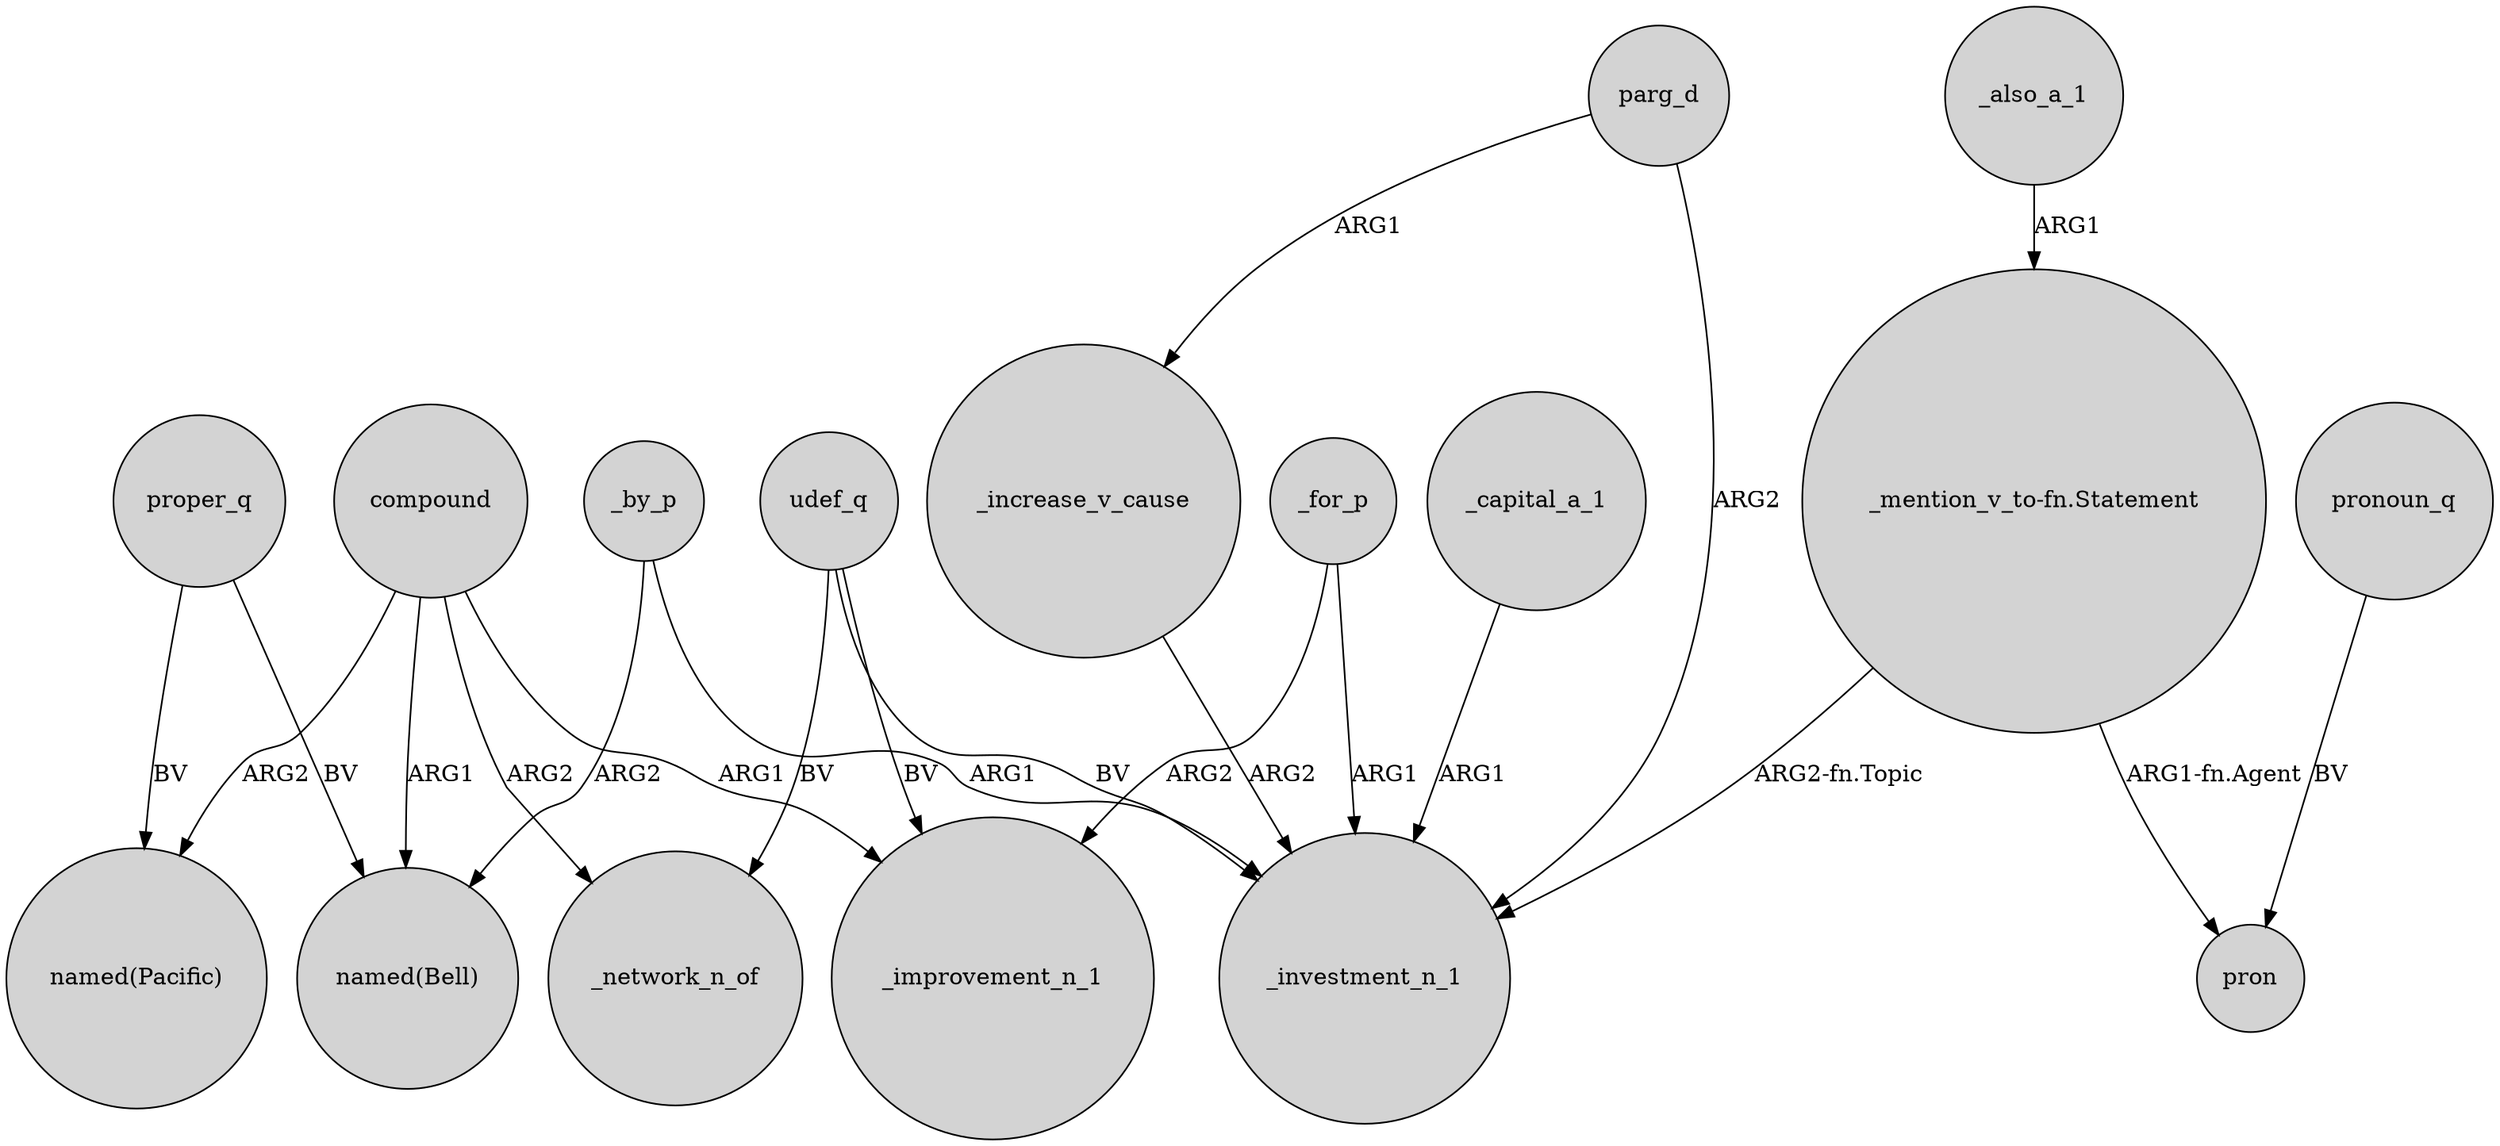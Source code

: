 digraph {
	node [shape=circle style=filled]
	_by_p -> "named(Bell)" [label=ARG2]
	compound -> "named(Bell)" [label=ARG1]
	parg_d -> _investment_n_1 [label=ARG2]
	"_mention_v_to-fn.Statement" -> pron [label="ARG1-fn.Agent"]
	"_mention_v_to-fn.Statement" -> _investment_n_1 [label="ARG2-fn.Topic"]
	compound -> "named(Pacific)" [label=ARG2]
	_for_p -> _improvement_n_1 [label=ARG2]
	_for_p -> _investment_n_1 [label=ARG1]
	compound -> _improvement_n_1 [label=ARG1]
	pronoun_q -> pron [label=BV]
	_also_a_1 -> "_mention_v_to-fn.Statement" [label=ARG1]
	parg_d -> _increase_v_cause [label=ARG1]
	_capital_a_1 -> _investment_n_1 [label=ARG1]
	compound -> _network_n_of [label=ARG2]
	udef_q -> _investment_n_1 [label=BV]
	udef_q -> _improvement_n_1 [label=BV]
	proper_q -> "named(Bell)" [label=BV]
	_by_p -> _investment_n_1 [label=ARG1]
	proper_q -> "named(Pacific)" [label=BV]
	udef_q -> _network_n_of [label=BV]
	_increase_v_cause -> _investment_n_1 [label=ARG2]
}
